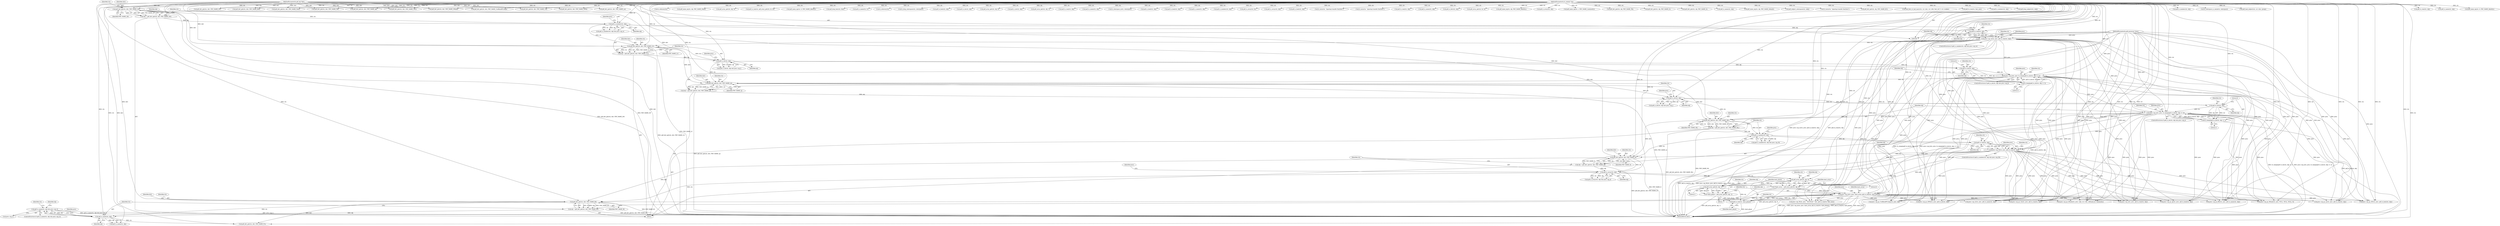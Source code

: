digraph "0_ghostscript_8a3257b01faa899dd9b5e35c6bb3403cd709c371@pointer" {
"1000242" [label="(Call,pdf_is_name(ctx, obj) && proc->op_ri)"];
"1000243" [label="(Call,pdf_is_name(ctx, obj))"];
"1000237" [label="(Call,pdf_dict_get(ctx, dict, PDF_NAME_RI))"];
"1000228" [label="(Call,proc->op_d(ctx, proc, dash_array, pdf_to_real(ctx, dash_phase)))"];
"1000232" [label="(Call,pdf_to_real(ctx, dash_phase))"];
"1000224" [label="(Call,pdf_array_get(ctx, obj, 1))"];
"1000217" [label="(Call,pdf_array_get(ctx, obj, 0))"];
"1000207" [label="(Call,pdf_is_array(ctx, obj))"];
"1000201" [label="(Call,pdf_dict_get(ctx, dict, PDF_NAME_D))"];
"1000187" [label="(Call,pdf_is_number(ctx, obj))"];
"1000181" [label="(Call,pdf_dict_get(ctx, dict, PDF_NAME_ML))"];
"1000170" [label="(Call,proc->op_j(ctx, proc, fz_clampi(pdf_to_int(ctx, obj), 0, 2)))"];
"1000174" [label="(Call,pdf_to_int(ctx, obj))"];
"1000164" [label="(Call,pdf_is_int(ctx, obj))"];
"1000158" [label="(Call,pdf_dict_get(ctx, dict, PDF_NAME_LJ))"];
"1000141" [label="(Call,pdf_is_int(ctx, obj))"];
"1000135" [label="(Call,pdf_dict_get(ctx, dict, PDF_NAME_LC))"];
"1000121" [label="(Call,pdf_is_number(ctx, obj))"];
"1000115" [label="(Call,pdf_dict_get(ctx, dict, PDF_NAME_LW))"];
"1000107" [label="(MethodParameterIn,fz_context *ctx)"];
"1000110" [label="(MethodParameterIn,pdf_obj *dict)"];
"1000113" [label="(Call,obj = pdf_dict_get(ctx, dict, PDF_NAME_LW))"];
"1000127" [label="(Call,proc->op_w(ctx, proc, pdf_to_real(ctx, obj)))"];
"1000130" [label="(Call,pdf_to_real(ctx, obj))"];
"1000108" [label="(MethodParameterIn,pdf_processor *proc)"];
"1000133" [label="(Call,obj = pdf_dict_get(ctx, dict, PDF_NAME_LC))"];
"1000147" [label="(Call,proc->op_J(ctx, proc, fz_clampi(pdf_to_int(ctx, obj), 0, 2)))"];
"1000151" [label="(Call,pdf_to_int(ctx, obj))"];
"1000150" [label="(Call,fz_clampi(pdf_to_int(ctx, obj), 0, 2))"];
"1000156" [label="(Call,obj = pdf_dict_get(ctx, dict, PDF_NAME_LJ))"];
"1000173" [label="(Call,fz_clampi(pdf_to_int(ctx, obj), 0, 2))"];
"1000179" [label="(Call,obj = pdf_dict_get(ctx, dict, PDF_NAME_ML))"];
"1000193" [label="(Call,proc->op_M(ctx, proc, pdf_to_real(ctx, obj)))"];
"1000196" [label="(Call,pdf_to_real(ctx, obj))"];
"1000199" [label="(Call,obj = pdf_dict_get(ctx, dict, PDF_NAME_D))"];
"1000222" [label="(Call,*dash_phase = pdf_array_get(ctx, obj, 1))"];
"1000215" [label="(Call,*dash_array = pdf_array_get(ctx, obj, 0))"];
"1000235" [label="(Call,obj = pdf_dict_get(ctx, dict, PDF_NAME_RI))"];
"1000494" [label="(Call,pdf_is_number(ctx, obj))"];
"1000232" [label="(Call,pdf_to_real(ctx, dash_phase))"];
"1000230" [label="(Identifier,proc)"];
"1000488" [label="(Call,pdf_dict_get(ctx, dict, PDF_NAME_ca))"];
"1000609" [label="(Call,fz_colorspace_is_cmyk(ctx, colorspace))"];
"1000217" [label="(Call,pdf_array_get(ctx, obj, 0))"];
"1000181" [label="(Call,pdf_dict_get(ctx, dict, PDF_NAME_ML))"];
"1000177" [label="(Literal,0)"];
"1000115" [label="(Call,pdf_dict_get(ctx, dict, PDF_NAME_LW))"];
"1000575" [label="(Call,pdf_load_xobject(ctx, csi->doc, group))"];
"1000127" [label="(Call,proc->op_w(ctx, proc, pdf_to_real(ctx, obj)))"];
"1000272" [label="(Call,pdf_to_real(ctx, obj))"];
"1000139" [label="(ControlStructure,if (pdf_is_int(ctx, obj) && proc->op_J))"];
"1000524" [label="(Call,pdf_is_name(ctx, obj))"];
"1000113" [label="(Call,obj = pdf_dict_get(ctx, dict, PDF_NAME_LW))"];
"1000678" [label="(Call,pdf_name_eq(ctx, tr, PDF_NAME_Identity))"];
"1000201" [label="(Call,pdf_dict_get(ctx, dict, PDF_NAME_D))"];
"1000135" [label="(Call,pdf_dict_get(ctx, dict, PDF_NAME_LC))"];
"1000149" [label="(Identifier,proc)"];
"1000337" [label="(Call,fz_rethrow(ctx))"];
"1000206" [label="(Call,pdf_is_array(ctx, obj) && proc->op_d)"];
"1000449" [label="(Call,pdf_dict_get(ctx, dict, PDF_NAME_TR))"];
"1000234" [label="(Identifier,dash_phase)"];
"1000209" [label="(Identifier,obj)"];
"1000182" [label="(Identifier,ctx)"];
"1000707" [label="(Call,pdf_name_eq(ctx, obj, PDF_NAME_None))"];
"1000157" [label="(Identifier,obj)"];
"1000131" [label="(Identifier,ctx)"];
"1000211" [label="(Identifier,proc)"];
"1000241" [label="(ControlStructure,if (pdf_is_name(ctx, obj) && proc->op_ri))"];
"1000293" [label="(Call,pdf_array_get(ctx, obj, 0))"];
"1000277" [label="(Call,pdf_dict_get(ctx, dict, PDF_NAME_Font))"];
"1000219" [label="(Identifier,obj)"];
"1000158" [label="(Call,pdf_dict_get(ctx, dict, PDF_NAME_LJ))"];
"1000199" [label="(Call,obj = pdf_dict_get(ctx, dict, PDF_NAME_D))"];
"1000132" [label="(Identifier,obj)"];
"1000125" [label="(Identifier,proc)"];
"1000239" [label="(Identifier,dict)"];
"1000159" [label="(Identifier,ctx)"];
"1000183" [label="(Identifier,dict)"];
"1000204" [label="(Identifier,PDF_NAME_D)"];
"1000238" [label="(Identifier,ctx)"];
"1000184" [label="(Identifier,PDF_NAME_ML)"];
"1000161" [label="(Identifier,PDF_NAME_LJ)"];
"1000178" [label="(Literal,2)"];
"1000226" [label="(Identifier,obj)"];
"1000719" [label="(MethodReturn,RET)"];
"1000644" [label="(Call,pdf_to_real(ctx, pdf_array_get(ctx, bc, k)))"];
"1000459" [label="(Call,pdf_name_eq(ctx, tr, PDF_NAME_Identity))"];
"1000110" [label="(MethodParameterIn,pdf_obj *dict)"];
"1000245" [label="(Identifier,obj)"];
"1000243" [label="(Call,pdf_is_name(ctx, obj))"];
"1000203" [label="(Identifier,dict)"];
"1000233" [label="(Identifier,ctx)"];
"1000196" [label="(Call,pdf_to_real(ctx, obj))"];
"1000413" [label="(Call,proc->op_gs_UseBlackPtComp(ctx, proc, obj))"];
"1000187" [label="(Call,pdf_is_number(ctx, obj))"];
"1000119" [label="(ControlStructure,if (pdf_is_number(ctx, obj) && proc->op_w))"];
"1000332" [label="(Call,pdf_drop_font(ctx, font))"];
"1000269" [label="(Call,proc->op_i(ctx, proc, pdf_to_real(ctx, obj)))"];
"1000228" [label="(Call,proc->op_d(ctx, proc, dash_array, pdf_to_real(ctx, dash_phase)))"];
"1000225" [label="(Identifier,ctx)"];
"1000454" [label="(Call,pdf_is_name(ctx, tr))"];
"1000699" [label="(Call,fz_rethrow(ctx))"];
"1000617" [label="(Call,fz_drop_colorspace(ctx, colorspace))"];
"1000166" [label="(Identifier,obj)"];
"1000160" [label="(Identifier,dict)"];
"1000500" [label="(Call,proc->op_gs_ca(ctx, proc, pdf_to_real(ctx, obj)))"];
"1000129" [label="(Identifier,proc)"];
"1000356" [label="(Call,pdf_to_bool(ctx, obj))"];
"1000174" [label="(Call,pdf_to_int(ctx, obj))"];
"1000396" [label="(Call,pdf_to_int(ctx, obj))"];
"1000530" [label="(Call,proc->op_gs_BM(ctx, proc, pdf_to_name(ctx, obj)))"];
"1000518" [label="(Call,pdf_array_get(ctx, obj, 0))"];
"1000153" [label="(Identifier,obj)"];
"1000223" [label="(Identifier,dash_phase)"];
"1000235" [label="(Call,obj = pdf_dict_get(ctx, dict, PDF_NAME_RI))"];
"1000130" [label="(Call,pdf_to_real(ctx, obj))"];
"1000387" [label="(Call,pdf_is_int(ctx, obj))"];
"1000240" [label="(Identifier,PDF_NAME_RI)"];
"1000170" [label="(Call,proc->op_j(ctx, proc, fz_clampi(pdf_to_int(ctx, obj), 0, 2)))"];
"1000712" [label="(Call,proc->op_gs_SMask(ctx, proc, NULL, NULL, NULL, 0))"];
"1000242" [label="(Call,pdf_is_name(ctx, obj) && proc->op_ri)"];
"1000168" [label="(Identifier,proc)"];
"1000215" [label="(Call,*dash_array = pdf_array_get(ctx, obj, 0))"];
"1000300" [label="(Call,pdf_array_get(ctx, obj, 1))"];
"1000107" [label="(MethodParameterIn,fz_context *ctx)"];
"1000188" [label="(Identifier,ctx)"];
"1000538" [label="(Call,pdf_dict_get(ctx, dict, PDF_NAME_SMask))"];
"1000180" [label="(Identifier,obj)"];
"1000236" [label="(Identifier,obj)"];
"1000353" [label="(Call,proc->op_gs_OP(ctx, proc, pdf_to_bool(ctx, obj)))"];
"1000373" [label="(Call,proc->op_gs_op(ctx, proc, pdf_to_bool(ctx, obj)))"];
"1000208" [label="(Identifier,ctx)"];
"1000361" [label="(Call,pdf_dict_get(ctx, dict, PDF_NAME_op))"];
"1000468" [label="(Call,pdf_dict_get(ctx, dict, PDF_NAME_CA))"];
"1000133" [label="(Call,obj = pdf_dict_get(ctx, dict, PDF_NAME_LC))"];
"1000483" [label="(Call,pdf_to_real(ctx, obj))"];
"1000533" [label="(Call,pdf_to_name(ctx, obj))"];
"1000591" [label="(Call,fz_colorspace_n(ctx, colorspace))"];
"1000252" [label="(Call,pdf_to_name(ctx, obj))"];
"1000185" [label="(ControlStructure,if (pdf_is_number(ctx, obj) && proc->op_M))"];
"1000218" [label="(Identifier,ctx)"];
"1000347" [label="(Call,pdf_is_bool(ctx, obj))"];
"1000376" [label="(Call,pdf_to_bool(ctx, obj))"];
"1000154" [label="(Literal,0)"];
"1000193" [label="(Call,proc->op_M(ctx, proc, pdf_to_real(ctx, obj)))"];
"1000424" [label="(Call,pdf_is_name(ctx, obj))"];
"1000136" [label="(Identifier,ctx)"];
"1000263" [label="(Call,pdf_is_number(ctx, obj))"];
"1000213" [label="(Block,)"];
"1000118" [label="(Identifier,PDF_NAME_LW)"];
"1000155" [label="(Literal,2)"];
"1000111" [label="(Block,)"];
"1000145" [label="(Identifier,proc)"];
"1000137" [label="(Identifier,dict)"];
"1000381" [label="(Call,pdf_dict_get(ctx, dict, PDF_NAME_OPM))"];
"1000627" [label="(Call,pdf_is_array(ctx, bc))"];
"1000123" [label="(Identifier,obj)"];
"1000283" [label="(Call,pdf_is_array(ctx, obj))"];
"1000367" [label="(Call,pdf_is_bool(ctx, obj))"];
"1000120" [label="(Call,pdf_is_number(ctx, obj) && proc->op_w)"];
"1000682" [label="(Call,fz_warn(ctx, \"ignoring transfer function\"))"];
"1000401" [label="(Call,pdf_dict_get(ctx, dict, PDF_NAME_UseBlackPtComp))"];
"1000162" [label="(ControlStructure,if (pdf_is_int(ctx, obj) && proc->op_j))"];
"1000463" [label="(Call,fz_warn(ctx, \"ignoring transfer function\"))"];
"1000503" [label="(Call,pdf_to_real(ctx, obj))"];
"1000508" [label="(Call,pdf_dict_get(ctx, dict, PDF_NAME_BM))"];
"1000407" [label="(Call,pdf_is_name(ctx, obj))"];
"1000200" [label="(Identifier,obj)"];
"1000117" [label="(Identifier,dict)"];
"1000548" [label="(Call,pdf_is_dict(ctx, obj))"];
"1000152" [label="(Identifier,ctx)"];
"1000646" [label="(Call,pdf_array_get(ctx, bc, k))"];
"1000393" [label="(Call,proc->op_gs_OPM(ctx, proc, pdf_to_int(ctx, obj)))"];
"1000220" [label="(Literal,0)"];
"1000164" [label="(Call,pdf_is_int(ctx, obj))"];
"1000480" [label="(Call,proc->op_gs_CA(ctx, proc, pdf_to_real(ctx, obj)))"];
"1000147" [label="(Call,proc->op_J(ctx, proc, fz_clampi(pdf_to_int(ctx, obj), 0, 2)))"];
"1000341" [label="(Call,pdf_dict_get(ctx, dict, PDF_NAME_OP))"];
"1000195" [label="(Identifier,proc)"];
"1000247" [label="(Identifier,proc)"];
"1000140" [label="(Call,pdf_is_int(ctx, obj) && proc->op_J)"];
"1000430" [label="(Call,pdf_name_eq(ctx, obj, PDF_NAME_Identity))"];
"1000179" [label="(Call,obj = pdf_dict_get(ctx, dict, PDF_NAME_ML))"];
"1000513" [label="(Call,pdf_is_array(ctx, obj))"];
"1000222" [label="(Call,*dash_phase = pdf_array_get(ctx, obj, 1))"];
"1000134" [label="(Identifier,obj)"];
"1000194" [label="(Identifier,ctx)"];
"1000207" [label="(Call,pdf_is_array(ctx, obj))"];
"1000216" [label="(Identifier,dash_array)"];
"1000128" [label="(Identifier,ctx)"];
"1000175" [label="(Identifier,ctx)"];
"1000657" [label="(Call,pdf_name_eq(ctx, s, PDF_NAME_Luminosity))"];
"1000670" [label="(Call,pdf_dict_get(ctx, obj, PDF_NAME_TR))"];
"1000250" [label="(Identifier,ctx)"];
"1000569" [label="(Call,pdf_dict_get(ctx, obj, PDF_NAME_G))"];
"1000652" [label="(Call,pdf_dict_get(ctx, obj, PDF_NAME_S))"];
"1000704" [label="(Call,pdf_is_name(ctx, obj))"];
"1000227" [label="(Literal,1)"];
"1000224" [label="(Call,pdf_array_get(ctx, obj, 1))"];
"1000435" [label="(Call,pdf_name_eq(ctx, obj, PDF_NAME_Default))"];
"1000685" [label="(Call,proc->op_gs_SMask(ctx, proc, xobj, csi->rdb, softmask_bc, luminosity))"];
"1000186" [label="(Call,pdf_is_number(ctx, obj) && proc->op_M)"];
"1000138" [label="(Identifier,PDF_NAME_LC)"];
"1000116" [label="(Identifier,ctx)"];
"1000256" [label="(Identifier,obj)"];
"1000171" [label="(Identifier,ctx)"];
"1000114" [label="(Identifier,obj)"];
"1000237" [label="(Call,pdf_dict_get(ctx, dict, PDF_NAME_RI))"];
"1000156" [label="(Call,obj = pdf_dict_get(ctx, dict, PDF_NAME_LJ))"];
"1000584" [label="(Call,pdf_xobject_colorspace(ctx, xobj))"];
"1000121" [label="(Call,pdf_is_number(ctx, obj))"];
"1000202" [label="(Identifier,ctx)"];
"1000322" [label="(Call,proc->op_Tf(ctx, proc, \"ExtGState\", font, pdf_to_real(ctx, font_size)))"];
"1000173" [label="(Call,fz_clampi(pdf_to_int(ctx, obj), 0, 2))"];
"1000172" [label="(Identifier,proc)"];
"1000246" [label="(Call,proc->op_ri)"];
"1000198" [label="(Identifier,obj)"];
"1000122" [label="(Identifier,ctx)"];
"1000439" [label="(Call,fz_warn(ctx, \"ignoring transfer function\"))"];
"1000141" [label="(Call,pdf_is_int(ctx, obj))"];
"1000163" [label="(Call,pdf_is_int(ctx, obj) && proc->op_j)"];
"1000244" [label="(Identifier,ctx)"];
"1000257" [label="(Call,pdf_dict_get(ctx, dict, PDF_NAME_FL))"];
"1000148" [label="(Identifier,ctx)"];
"1000622" [label="(Call,pdf_dict_get(ctx, obj, PDF_NAME_BC))"];
"1000176" [label="(Identifier,obj)"];
"1000307" [label="(Call,load_font_or_hail_mary(ctx, csi->doc, csi->rdb, font_ref, 0, csi->cookie))"];
"1000197" [label="(Identifier,ctx)"];
"1000231" [label="(Identifier,dash_array)"];
"1000189" [label="(Identifier,obj)"];
"1000151" [label="(Call,pdf_to_int(ctx, obj))"];
"1000142" [label="(Identifier,ctx)"];
"1000229" [label="(Identifier,ctx)"];
"1000249" [label="(Call,proc->op_ri(ctx, proc, pdf_to_name(ctx, obj)))"];
"1000143" [label="(Identifier,obj)"];
"1000327" [label="(Call,pdf_to_real(ctx, font_size))"];
"1000474" [label="(Call,pdf_is_number(ctx, obj))"];
"1000165" [label="(Identifier,ctx)"];
"1000695" [label="(Call,pdf_drop_xobject(ctx, xobj))"];
"1000108" [label="(MethodParameterIn,pdf_processor *proc)"];
"1000150" [label="(Call,fz_clampi(pdf_to_int(ctx, obj), 0, 2))"];
"1000419" [label="(Call,pdf_dict_get(ctx, dict, PDF_NAME_TR2))"];
"1000191" [label="(Identifier,proc)"];
"1000242" -> "1000241"  [label="AST: "];
"1000242" -> "1000243"  [label="CFG: "];
"1000242" -> "1000246"  [label="CFG: "];
"1000243" -> "1000242"  [label="AST: "];
"1000246" -> "1000242"  [label="AST: "];
"1000250" -> "1000242"  [label="CFG: "];
"1000256" -> "1000242"  [label="CFG: "];
"1000242" -> "1000719"  [label="DDG: pdf_is_name(ctx, obj) && proc->op_ri"];
"1000242" -> "1000719"  [label="DDG: proc->op_ri"];
"1000243" -> "1000242"  [label="DDG: ctx"];
"1000243" -> "1000242"  [label="DDG: obj"];
"1000243" -> "1000245"  [label="CFG: "];
"1000244" -> "1000243"  [label="AST: "];
"1000245" -> "1000243"  [label="AST: "];
"1000247" -> "1000243"  [label="CFG: "];
"1000237" -> "1000243"  [label="DDG: ctx"];
"1000107" -> "1000243"  [label="DDG: ctx"];
"1000235" -> "1000243"  [label="DDG: obj"];
"1000243" -> "1000252"  [label="DDG: ctx"];
"1000243" -> "1000252"  [label="DDG: obj"];
"1000243" -> "1000257"  [label="DDG: ctx"];
"1000237" -> "1000235"  [label="AST: "];
"1000237" -> "1000240"  [label="CFG: "];
"1000238" -> "1000237"  [label="AST: "];
"1000239" -> "1000237"  [label="AST: "];
"1000240" -> "1000237"  [label="AST: "];
"1000235" -> "1000237"  [label="CFG: "];
"1000237" -> "1000719"  [label="DDG: PDF_NAME_RI"];
"1000237" -> "1000235"  [label="DDG: ctx"];
"1000237" -> "1000235"  [label="DDG: dict"];
"1000237" -> "1000235"  [label="DDG: PDF_NAME_RI"];
"1000228" -> "1000237"  [label="DDG: ctx"];
"1000207" -> "1000237"  [label="DDG: ctx"];
"1000107" -> "1000237"  [label="DDG: ctx"];
"1000201" -> "1000237"  [label="DDG: dict"];
"1000110" -> "1000237"  [label="DDG: dict"];
"1000237" -> "1000257"  [label="DDG: dict"];
"1000228" -> "1000213"  [label="AST: "];
"1000228" -> "1000232"  [label="CFG: "];
"1000229" -> "1000228"  [label="AST: "];
"1000230" -> "1000228"  [label="AST: "];
"1000231" -> "1000228"  [label="AST: "];
"1000232" -> "1000228"  [label="AST: "];
"1000236" -> "1000228"  [label="CFG: "];
"1000228" -> "1000719"  [label="DDG: proc->op_d(ctx, proc, dash_array, pdf_to_real(ctx, dash_phase))"];
"1000228" -> "1000719"  [label="DDG: dash_array"];
"1000228" -> "1000719"  [label="DDG: pdf_to_real(ctx, dash_phase)"];
"1000228" -> "1000719"  [label="DDG: proc"];
"1000232" -> "1000228"  [label="DDG: ctx"];
"1000232" -> "1000228"  [label="DDG: dash_phase"];
"1000107" -> "1000228"  [label="DDG: ctx"];
"1000170" -> "1000228"  [label="DDG: proc"];
"1000193" -> "1000228"  [label="DDG: proc"];
"1000127" -> "1000228"  [label="DDG: proc"];
"1000147" -> "1000228"  [label="DDG: proc"];
"1000108" -> "1000228"  [label="DDG: proc"];
"1000215" -> "1000228"  [label="DDG: dash_array"];
"1000228" -> "1000249"  [label="DDG: proc"];
"1000228" -> "1000269"  [label="DDG: proc"];
"1000228" -> "1000322"  [label="DDG: proc"];
"1000228" -> "1000353"  [label="DDG: proc"];
"1000228" -> "1000373"  [label="DDG: proc"];
"1000228" -> "1000393"  [label="DDG: proc"];
"1000228" -> "1000413"  [label="DDG: proc"];
"1000228" -> "1000480"  [label="DDG: proc"];
"1000228" -> "1000500"  [label="DDG: proc"];
"1000228" -> "1000530"  [label="DDG: proc"];
"1000228" -> "1000685"  [label="DDG: proc"];
"1000228" -> "1000712"  [label="DDG: proc"];
"1000232" -> "1000234"  [label="CFG: "];
"1000233" -> "1000232"  [label="AST: "];
"1000234" -> "1000232"  [label="AST: "];
"1000232" -> "1000719"  [label="DDG: dash_phase"];
"1000224" -> "1000232"  [label="DDG: ctx"];
"1000107" -> "1000232"  [label="DDG: ctx"];
"1000222" -> "1000232"  [label="DDG: dash_phase"];
"1000224" -> "1000222"  [label="AST: "];
"1000224" -> "1000227"  [label="CFG: "];
"1000225" -> "1000224"  [label="AST: "];
"1000226" -> "1000224"  [label="AST: "];
"1000227" -> "1000224"  [label="AST: "];
"1000222" -> "1000224"  [label="CFG: "];
"1000224" -> "1000222"  [label="DDG: ctx"];
"1000224" -> "1000222"  [label="DDG: obj"];
"1000224" -> "1000222"  [label="DDG: 1"];
"1000217" -> "1000224"  [label="DDG: ctx"];
"1000217" -> "1000224"  [label="DDG: obj"];
"1000107" -> "1000224"  [label="DDG: ctx"];
"1000217" -> "1000215"  [label="AST: "];
"1000217" -> "1000220"  [label="CFG: "];
"1000218" -> "1000217"  [label="AST: "];
"1000219" -> "1000217"  [label="AST: "];
"1000220" -> "1000217"  [label="AST: "];
"1000215" -> "1000217"  [label="CFG: "];
"1000217" -> "1000215"  [label="DDG: ctx"];
"1000217" -> "1000215"  [label="DDG: obj"];
"1000217" -> "1000215"  [label="DDG: 0"];
"1000207" -> "1000217"  [label="DDG: ctx"];
"1000207" -> "1000217"  [label="DDG: obj"];
"1000107" -> "1000217"  [label="DDG: ctx"];
"1000207" -> "1000206"  [label="AST: "];
"1000207" -> "1000209"  [label="CFG: "];
"1000208" -> "1000207"  [label="AST: "];
"1000209" -> "1000207"  [label="AST: "];
"1000211" -> "1000207"  [label="CFG: "];
"1000206" -> "1000207"  [label="CFG: "];
"1000207" -> "1000206"  [label="DDG: ctx"];
"1000207" -> "1000206"  [label="DDG: obj"];
"1000201" -> "1000207"  [label="DDG: ctx"];
"1000107" -> "1000207"  [label="DDG: ctx"];
"1000199" -> "1000207"  [label="DDG: obj"];
"1000201" -> "1000199"  [label="AST: "];
"1000201" -> "1000204"  [label="CFG: "];
"1000202" -> "1000201"  [label="AST: "];
"1000203" -> "1000201"  [label="AST: "];
"1000204" -> "1000201"  [label="AST: "];
"1000199" -> "1000201"  [label="CFG: "];
"1000201" -> "1000719"  [label="DDG: PDF_NAME_D"];
"1000201" -> "1000199"  [label="DDG: ctx"];
"1000201" -> "1000199"  [label="DDG: dict"];
"1000201" -> "1000199"  [label="DDG: PDF_NAME_D"];
"1000187" -> "1000201"  [label="DDG: ctx"];
"1000193" -> "1000201"  [label="DDG: ctx"];
"1000107" -> "1000201"  [label="DDG: ctx"];
"1000181" -> "1000201"  [label="DDG: dict"];
"1000110" -> "1000201"  [label="DDG: dict"];
"1000187" -> "1000186"  [label="AST: "];
"1000187" -> "1000189"  [label="CFG: "];
"1000188" -> "1000187"  [label="AST: "];
"1000189" -> "1000187"  [label="AST: "];
"1000191" -> "1000187"  [label="CFG: "];
"1000186" -> "1000187"  [label="CFG: "];
"1000187" -> "1000186"  [label="DDG: ctx"];
"1000187" -> "1000186"  [label="DDG: obj"];
"1000181" -> "1000187"  [label="DDG: ctx"];
"1000107" -> "1000187"  [label="DDG: ctx"];
"1000179" -> "1000187"  [label="DDG: obj"];
"1000187" -> "1000196"  [label="DDG: ctx"];
"1000187" -> "1000196"  [label="DDG: obj"];
"1000181" -> "1000179"  [label="AST: "];
"1000181" -> "1000184"  [label="CFG: "];
"1000182" -> "1000181"  [label="AST: "];
"1000183" -> "1000181"  [label="AST: "];
"1000184" -> "1000181"  [label="AST: "];
"1000179" -> "1000181"  [label="CFG: "];
"1000181" -> "1000719"  [label="DDG: PDF_NAME_ML"];
"1000181" -> "1000179"  [label="DDG: ctx"];
"1000181" -> "1000179"  [label="DDG: dict"];
"1000181" -> "1000179"  [label="DDG: PDF_NAME_ML"];
"1000170" -> "1000181"  [label="DDG: ctx"];
"1000164" -> "1000181"  [label="DDG: ctx"];
"1000107" -> "1000181"  [label="DDG: ctx"];
"1000158" -> "1000181"  [label="DDG: dict"];
"1000110" -> "1000181"  [label="DDG: dict"];
"1000170" -> "1000162"  [label="AST: "];
"1000170" -> "1000173"  [label="CFG: "];
"1000171" -> "1000170"  [label="AST: "];
"1000172" -> "1000170"  [label="AST: "];
"1000173" -> "1000170"  [label="AST: "];
"1000180" -> "1000170"  [label="CFG: "];
"1000170" -> "1000719"  [label="DDG: proc"];
"1000170" -> "1000719"  [label="DDG: fz_clampi(pdf_to_int(ctx, obj), 0, 2)"];
"1000170" -> "1000719"  [label="DDG: proc->op_j(ctx, proc, fz_clampi(pdf_to_int(ctx, obj), 0, 2))"];
"1000174" -> "1000170"  [label="DDG: ctx"];
"1000107" -> "1000170"  [label="DDG: ctx"];
"1000127" -> "1000170"  [label="DDG: proc"];
"1000147" -> "1000170"  [label="DDG: proc"];
"1000108" -> "1000170"  [label="DDG: proc"];
"1000173" -> "1000170"  [label="DDG: pdf_to_int(ctx, obj)"];
"1000173" -> "1000170"  [label="DDG: 0"];
"1000173" -> "1000170"  [label="DDG: 2"];
"1000170" -> "1000193"  [label="DDG: proc"];
"1000170" -> "1000249"  [label="DDG: proc"];
"1000170" -> "1000269"  [label="DDG: proc"];
"1000170" -> "1000322"  [label="DDG: proc"];
"1000170" -> "1000353"  [label="DDG: proc"];
"1000170" -> "1000373"  [label="DDG: proc"];
"1000170" -> "1000393"  [label="DDG: proc"];
"1000170" -> "1000413"  [label="DDG: proc"];
"1000170" -> "1000480"  [label="DDG: proc"];
"1000170" -> "1000500"  [label="DDG: proc"];
"1000170" -> "1000530"  [label="DDG: proc"];
"1000170" -> "1000685"  [label="DDG: proc"];
"1000170" -> "1000712"  [label="DDG: proc"];
"1000174" -> "1000173"  [label="AST: "];
"1000174" -> "1000176"  [label="CFG: "];
"1000175" -> "1000174"  [label="AST: "];
"1000176" -> "1000174"  [label="AST: "];
"1000177" -> "1000174"  [label="CFG: "];
"1000174" -> "1000173"  [label="DDG: ctx"];
"1000174" -> "1000173"  [label="DDG: obj"];
"1000164" -> "1000174"  [label="DDG: ctx"];
"1000164" -> "1000174"  [label="DDG: obj"];
"1000107" -> "1000174"  [label="DDG: ctx"];
"1000164" -> "1000163"  [label="AST: "];
"1000164" -> "1000166"  [label="CFG: "];
"1000165" -> "1000164"  [label="AST: "];
"1000166" -> "1000164"  [label="AST: "];
"1000168" -> "1000164"  [label="CFG: "];
"1000163" -> "1000164"  [label="CFG: "];
"1000164" -> "1000163"  [label="DDG: ctx"];
"1000164" -> "1000163"  [label="DDG: obj"];
"1000158" -> "1000164"  [label="DDG: ctx"];
"1000107" -> "1000164"  [label="DDG: ctx"];
"1000156" -> "1000164"  [label="DDG: obj"];
"1000158" -> "1000156"  [label="AST: "];
"1000158" -> "1000161"  [label="CFG: "];
"1000159" -> "1000158"  [label="AST: "];
"1000160" -> "1000158"  [label="AST: "];
"1000161" -> "1000158"  [label="AST: "];
"1000156" -> "1000158"  [label="CFG: "];
"1000158" -> "1000719"  [label="DDG: PDF_NAME_LJ"];
"1000158" -> "1000156"  [label="DDG: ctx"];
"1000158" -> "1000156"  [label="DDG: dict"];
"1000158" -> "1000156"  [label="DDG: PDF_NAME_LJ"];
"1000141" -> "1000158"  [label="DDG: ctx"];
"1000147" -> "1000158"  [label="DDG: ctx"];
"1000107" -> "1000158"  [label="DDG: ctx"];
"1000135" -> "1000158"  [label="DDG: dict"];
"1000110" -> "1000158"  [label="DDG: dict"];
"1000141" -> "1000140"  [label="AST: "];
"1000141" -> "1000143"  [label="CFG: "];
"1000142" -> "1000141"  [label="AST: "];
"1000143" -> "1000141"  [label="AST: "];
"1000145" -> "1000141"  [label="CFG: "];
"1000140" -> "1000141"  [label="CFG: "];
"1000141" -> "1000140"  [label="DDG: ctx"];
"1000141" -> "1000140"  [label="DDG: obj"];
"1000135" -> "1000141"  [label="DDG: ctx"];
"1000107" -> "1000141"  [label="DDG: ctx"];
"1000133" -> "1000141"  [label="DDG: obj"];
"1000141" -> "1000151"  [label="DDG: ctx"];
"1000141" -> "1000151"  [label="DDG: obj"];
"1000135" -> "1000133"  [label="AST: "];
"1000135" -> "1000138"  [label="CFG: "];
"1000136" -> "1000135"  [label="AST: "];
"1000137" -> "1000135"  [label="AST: "];
"1000138" -> "1000135"  [label="AST: "];
"1000133" -> "1000135"  [label="CFG: "];
"1000135" -> "1000719"  [label="DDG: PDF_NAME_LC"];
"1000135" -> "1000133"  [label="DDG: ctx"];
"1000135" -> "1000133"  [label="DDG: dict"];
"1000135" -> "1000133"  [label="DDG: PDF_NAME_LC"];
"1000121" -> "1000135"  [label="DDG: ctx"];
"1000127" -> "1000135"  [label="DDG: ctx"];
"1000107" -> "1000135"  [label="DDG: ctx"];
"1000115" -> "1000135"  [label="DDG: dict"];
"1000110" -> "1000135"  [label="DDG: dict"];
"1000121" -> "1000120"  [label="AST: "];
"1000121" -> "1000123"  [label="CFG: "];
"1000122" -> "1000121"  [label="AST: "];
"1000123" -> "1000121"  [label="AST: "];
"1000125" -> "1000121"  [label="CFG: "];
"1000120" -> "1000121"  [label="CFG: "];
"1000121" -> "1000120"  [label="DDG: ctx"];
"1000121" -> "1000120"  [label="DDG: obj"];
"1000115" -> "1000121"  [label="DDG: ctx"];
"1000107" -> "1000121"  [label="DDG: ctx"];
"1000113" -> "1000121"  [label="DDG: obj"];
"1000121" -> "1000130"  [label="DDG: ctx"];
"1000121" -> "1000130"  [label="DDG: obj"];
"1000115" -> "1000113"  [label="AST: "];
"1000115" -> "1000118"  [label="CFG: "];
"1000116" -> "1000115"  [label="AST: "];
"1000117" -> "1000115"  [label="AST: "];
"1000118" -> "1000115"  [label="AST: "];
"1000113" -> "1000115"  [label="CFG: "];
"1000115" -> "1000719"  [label="DDG: PDF_NAME_LW"];
"1000115" -> "1000113"  [label="DDG: ctx"];
"1000115" -> "1000113"  [label="DDG: dict"];
"1000115" -> "1000113"  [label="DDG: PDF_NAME_LW"];
"1000107" -> "1000115"  [label="DDG: ctx"];
"1000110" -> "1000115"  [label="DDG: dict"];
"1000107" -> "1000106"  [label="AST: "];
"1000107" -> "1000719"  [label="DDG: ctx"];
"1000107" -> "1000127"  [label="DDG: ctx"];
"1000107" -> "1000130"  [label="DDG: ctx"];
"1000107" -> "1000147"  [label="DDG: ctx"];
"1000107" -> "1000151"  [label="DDG: ctx"];
"1000107" -> "1000193"  [label="DDG: ctx"];
"1000107" -> "1000196"  [label="DDG: ctx"];
"1000107" -> "1000249"  [label="DDG: ctx"];
"1000107" -> "1000252"  [label="DDG: ctx"];
"1000107" -> "1000257"  [label="DDG: ctx"];
"1000107" -> "1000263"  [label="DDG: ctx"];
"1000107" -> "1000269"  [label="DDG: ctx"];
"1000107" -> "1000272"  [label="DDG: ctx"];
"1000107" -> "1000277"  [label="DDG: ctx"];
"1000107" -> "1000283"  [label="DDG: ctx"];
"1000107" -> "1000293"  [label="DDG: ctx"];
"1000107" -> "1000300"  [label="DDG: ctx"];
"1000107" -> "1000307"  [label="DDG: ctx"];
"1000107" -> "1000322"  [label="DDG: ctx"];
"1000107" -> "1000327"  [label="DDG: ctx"];
"1000107" -> "1000332"  [label="DDG: ctx"];
"1000107" -> "1000337"  [label="DDG: ctx"];
"1000107" -> "1000341"  [label="DDG: ctx"];
"1000107" -> "1000347"  [label="DDG: ctx"];
"1000107" -> "1000353"  [label="DDG: ctx"];
"1000107" -> "1000356"  [label="DDG: ctx"];
"1000107" -> "1000361"  [label="DDG: ctx"];
"1000107" -> "1000367"  [label="DDG: ctx"];
"1000107" -> "1000373"  [label="DDG: ctx"];
"1000107" -> "1000376"  [label="DDG: ctx"];
"1000107" -> "1000381"  [label="DDG: ctx"];
"1000107" -> "1000387"  [label="DDG: ctx"];
"1000107" -> "1000393"  [label="DDG: ctx"];
"1000107" -> "1000396"  [label="DDG: ctx"];
"1000107" -> "1000401"  [label="DDG: ctx"];
"1000107" -> "1000407"  [label="DDG: ctx"];
"1000107" -> "1000413"  [label="DDG: ctx"];
"1000107" -> "1000419"  [label="DDG: ctx"];
"1000107" -> "1000424"  [label="DDG: ctx"];
"1000107" -> "1000430"  [label="DDG: ctx"];
"1000107" -> "1000435"  [label="DDG: ctx"];
"1000107" -> "1000439"  [label="DDG: ctx"];
"1000107" -> "1000449"  [label="DDG: ctx"];
"1000107" -> "1000454"  [label="DDG: ctx"];
"1000107" -> "1000459"  [label="DDG: ctx"];
"1000107" -> "1000463"  [label="DDG: ctx"];
"1000107" -> "1000468"  [label="DDG: ctx"];
"1000107" -> "1000474"  [label="DDG: ctx"];
"1000107" -> "1000480"  [label="DDG: ctx"];
"1000107" -> "1000483"  [label="DDG: ctx"];
"1000107" -> "1000488"  [label="DDG: ctx"];
"1000107" -> "1000494"  [label="DDG: ctx"];
"1000107" -> "1000500"  [label="DDG: ctx"];
"1000107" -> "1000503"  [label="DDG: ctx"];
"1000107" -> "1000508"  [label="DDG: ctx"];
"1000107" -> "1000513"  [label="DDG: ctx"];
"1000107" -> "1000518"  [label="DDG: ctx"];
"1000107" -> "1000524"  [label="DDG: ctx"];
"1000107" -> "1000530"  [label="DDG: ctx"];
"1000107" -> "1000533"  [label="DDG: ctx"];
"1000107" -> "1000538"  [label="DDG: ctx"];
"1000107" -> "1000548"  [label="DDG: ctx"];
"1000107" -> "1000569"  [label="DDG: ctx"];
"1000107" -> "1000575"  [label="DDG: ctx"];
"1000107" -> "1000584"  [label="DDG: ctx"];
"1000107" -> "1000591"  [label="DDG: ctx"];
"1000107" -> "1000609"  [label="DDG: ctx"];
"1000107" -> "1000617"  [label="DDG: ctx"];
"1000107" -> "1000622"  [label="DDG: ctx"];
"1000107" -> "1000627"  [label="DDG: ctx"];
"1000107" -> "1000644"  [label="DDG: ctx"];
"1000107" -> "1000646"  [label="DDG: ctx"];
"1000107" -> "1000652"  [label="DDG: ctx"];
"1000107" -> "1000657"  [label="DDG: ctx"];
"1000107" -> "1000670"  [label="DDG: ctx"];
"1000107" -> "1000678"  [label="DDG: ctx"];
"1000107" -> "1000682"  [label="DDG: ctx"];
"1000107" -> "1000685"  [label="DDG: ctx"];
"1000107" -> "1000695"  [label="DDG: ctx"];
"1000107" -> "1000699"  [label="DDG: ctx"];
"1000107" -> "1000704"  [label="DDG: ctx"];
"1000107" -> "1000707"  [label="DDG: ctx"];
"1000107" -> "1000712"  [label="DDG: ctx"];
"1000110" -> "1000106"  [label="AST: "];
"1000110" -> "1000719"  [label="DDG: dict"];
"1000110" -> "1000257"  [label="DDG: dict"];
"1000110" -> "1000277"  [label="DDG: dict"];
"1000110" -> "1000341"  [label="DDG: dict"];
"1000110" -> "1000361"  [label="DDG: dict"];
"1000110" -> "1000381"  [label="DDG: dict"];
"1000110" -> "1000401"  [label="DDG: dict"];
"1000110" -> "1000419"  [label="DDG: dict"];
"1000110" -> "1000449"  [label="DDG: dict"];
"1000110" -> "1000468"  [label="DDG: dict"];
"1000110" -> "1000488"  [label="DDG: dict"];
"1000110" -> "1000508"  [label="DDG: dict"];
"1000110" -> "1000538"  [label="DDG: dict"];
"1000113" -> "1000111"  [label="AST: "];
"1000114" -> "1000113"  [label="AST: "];
"1000122" -> "1000113"  [label="CFG: "];
"1000113" -> "1000719"  [label="DDG: pdf_dict_get(ctx, dict, PDF_NAME_LW)"];
"1000127" -> "1000119"  [label="AST: "];
"1000127" -> "1000130"  [label="CFG: "];
"1000128" -> "1000127"  [label="AST: "];
"1000129" -> "1000127"  [label="AST: "];
"1000130" -> "1000127"  [label="AST: "];
"1000134" -> "1000127"  [label="CFG: "];
"1000127" -> "1000719"  [label="DDG: pdf_to_real(ctx, obj)"];
"1000127" -> "1000719"  [label="DDG: proc"];
"1000127" -> "1000719"  [label="DDG: proc->op_w(ctx, proc, pdf_to_real(ctx, obj))"];
"1000130" -> "1000127"  [label="DDG: ctx"];
"1000130" -> "1000127"  [label="DDG: obj"];
"1000108" -> "1000127"  [label="DDG: proc"];
"1000127" -> "1000147"  [label="DDG: proc"];
"1000127" -> "1000193"  [label="DDG: proc"];
"1000127" -> "1000249"  [label="DDG: proc"];
"1000127" -> "1000269"  [label="DDG: proc"];
"1000127" -> "1000322"  [label="DDG: proc"];
"1000127" -> "1000353"  [label="DDG: proc"];
"1000127" -> "1000373"  [label="DDG: proc"];
"1000127" -> "1000393"  [label="DDG: proc"];
"1000127" -> "1000413"  [label="DDG: proc"];
"1000127" -> "1000480"  [label="DDG: proc"];
"1000127" -> "1000500"  [label="DDG: proc"];
"1000127" -> "1000530"  [label="DDG: proc"];
"1000127" -> "1000685"  [label="DDG: proc"];
"1000127" -> "1000712"  [label="DDG: proc"];
"1000130" -> "1000132"  [label="CFG: "];
"1000131" -> "1000130"  [label="AST: "];
"1000132" -> "1000130"  [label="AST: "];
"1000108" -> "1000106"  [label="AST: "];
"1000108" -> "1000719"  [label="DDG: proc"];
"1000108" -> "1000147"  [label="DDG: proc"];
"1000108" -> "1000193"  [label="DDG: proc"];
"1000108" -> "1000249"  [label="DDG: proc"];
"1000108" -> "1000269"  [label="DDG: proc"];
"1000108" -> "1000322"  [label="DDG: proc"];
"1000108" -> "1000353"  [label="DDG: proc"];
"1000108" -> "1000373"  [label="DDG: proc"];
"1000108" -> "1000393"  [label="DDG: proc"];
"1000108" -> "1000413"  [label="DDG: proc"];
"1000108" -> "1000480"  [label="DDG: proc"];
"1000108" -> "1000500"  [label="DDG: proc"];
"1000108" -> "1000530"  [label="DDG: proc"];
"1000108" -> "1000685"  [label="DDG: proc"];
"1000108" -> "1000712"  [label="DDG: proc"];
"1000133" -> "1000111"  [label="AST: "];
"1000134" -> "1000133"  [label="AST: "];
"1000142" -> "1000133"  [label="CFG: "];
"1000133" -> "1000719"  [label="DDG: pdf_dict_get(ctx, dict, PDF_NAME_LC)"];
"1000147" -> "1000139"  [label="AST: "];
"1000147" -> "1000150"  [label="CFG: "];
"1000148" -> "1000147"  [label="AST: "];
"1000149" -> "1000147"  [label="AST: "];
"1000150" -> "1000147"  [label="AST: "];
"1000157" -> "1000147"  [label="CFG: "];
"1000147" -> "1000719"  [label="DDG: proc"];
"1000147" -> "1000719"  [label="DDG: fz_clampi(pdf_to_int(ctx, obj), 0, 2)"];
"1000147" -> "1000719"  [label="DDG: proc->op_J(ctx, proc, fz_clampi(pdf_to_int(ctx, obj), 0, 2))"];
"1000151" -> "1000147"  [label="DDG: ctx"];
"1000150" -> "1000147"  [label="DDG: pdf_to_int(ctx, obj)"];
"1000150" -> "1000147"  [label="DDG: 0"];
"1000150" -> "1000147"  [label="DDG: 2"];
"1000147" -> "1000193"  [label="DDG: proc"];
"1000147" -> "1000249"  [label="DDG: proc"];
"1000147" -> "1000269"  [label="DDG: proc"];
"1000147" -> "1000322"  [label="DDG: proc"];
"1000147" -> "1000353"  [label="DDG: proc"];
"1000147" -> "1000373"  [label="DDG: proc"];
"1000147" -> "1000393"  [label="DDG: proc"];
"1000147" -> "1000413"  [label="DDG: proc"];
"1000147" -> "1000480"  [label="DDG: proc"];
"1000147" -> "1000500"  [label="DDG: proc"];
"1000147" -> "1000530"  [label="DDG: proc"];
"1000147" -> "1000685"  [label="DDG: proc"];
"1000147" -> "1000712"  [label="DDG: proc"];
"1000151" -> "1000150"  [label="AST: "];
"1000151" -> "1000153"  [label="CFG: "];
"1000152" -> "1000151"  [label="AST: "];
"1000153" -> "1000151"  [label="AST: "];
"1000154" -> "1000151"  [label="CFG: "];
"1000151" -> "1000150"  [label="DDG: ctx"];
"1000151" -> "1000150"  [label="DDG: obj"];
"1000150" -> "1000155"  [label="CFG: "];
"1000154" -> "1000150"  [label="AST: "];
"1000155" -> "1000150"  [label="AST: "];
"1000150" -> "1000719"  [label="DDG: pdf_to_int(ctx, obj)"];
"1000156" -> "1000111"  [label="AST: "];
"1000157" -> "1000156"  [label="AST: "];
"1000165" -> "1000156"  [label="CFG: "];
"1000156" -> "1000719"  [label="DDG: pdf_dict_get(ctx, dict, PDF_NAME_LJ)"];
"1000173" -> "1000178"  [label="CFG: "];
"1000177" -> "1000173"  [label="AST: "];
"1000178" -> "1000173"  [label="AST: "];
"1000173" -> "1000719"  [label="DDG: pdf_to_int(ctx, obj)"];
"1000179" -> "1000111"  [label="AST: "];
"1000180" -> "1000179"  [label="AST: "];
"1000188" -> "1000179"  [label="CFG: "];
"1000179" -> "1000719"  [label="DDG: pdf_dict_get(ctx, dict, PDF_NAME_ML)"];
"1000193" -> "1000185"  [label="AST: "];
"1000193" -> "1000196"  [label="CFG: "];
"1000194" -> "1000193"  [label="AST: "];
"1000195" -> "1000193"  [label="AST: "];
"1000196" -> "1000193"  [label="AST: "];
"1000200" -> "1000193"  [label="CFG: "];
"1000193" -> "1000719"  [label="DDG: proc"];
"1000193" -> "1000719"  [label="DDG: proc->op_M(ctx, proc, pdf_to_real(ctx, obj))"];
"1000193" -> "1000719"  [label="DDG: pdf_to_real(ctx, obj)"];
"1000196" -> "1000193"  [label="DDG: ctx"];
"1000196" -> "1000193"  [label="DDG: obj"];
"1000193" -> "1000249"  [label="DDG: proc"];
"1000193" -> "1000269"  [label="DDG: proc"];
"1000193" -> "1000322"  [label="DDG: proc"];
"1000193" -> "1000353"  [label="DDG: proc"];
"1000193" -> "1000373"  [label="DDG: proc"];
"1000193" -> "1000393"  [label="DDG: proc"];
"1000193" -> "1000413"  [label="DDG: proc"];
"1000193" -> "1000480"  [label="DDG: proc"];
"1000193" -> "1000500"  [label="DDG: proc"];
"1000193" -> "1000530"  [label="DDG: proc"];
"1000193" -> "1000685"  [label="DDG: proc"];
"1000193" -> "1000712"  [label="DDG: proc"];
"1000196" -> "1000198"  [label="CFG: "];
"1000197" -> "1000196"  [label="AST: "];
"1000198" -> "1000196"  [label="AST: "];
"1000199" -> "1000111"  [label="AST: "];
"1000200" -> "1000199"  [label="AST: "];
"1000208" -> "1000199"  [label="CFG: "];
"1000199" -> "1000719"  [label="DDG: pdf_dict_get(ctx, dict, PDF_NAME_D)"];
"1000222" -> "1000213"  [label="AST: "];
"1000223" -> "1000222"  [label="AST: "];
"1000229" -> "1000222"  [label="CFG: "];
"1000222" -> "1000719"  [label="DDG: pdf_array_get(ctx, obj, 1)"];
"1000215" -> "1000213"  [label="AST: "];
"1000216" -> "1000215"  [label="AST: "];
"1000223" -> "1000215"  [label="CFG: "];
"1000215" -> "1000719"  [label="DDG: pdf_array_get(ctx, obj, 0)"];
"1000235" -> "1000111"  [label="AST: "];
"1000236" -> "1000235"  [label="AST: "];
"1000244" -> "1000235"  [label="CFG: "];
"1000235" -> "1000719"  [label="DDG: pdf_dict_get(ctx, dict, PDF_NAME_RI)"];
}
